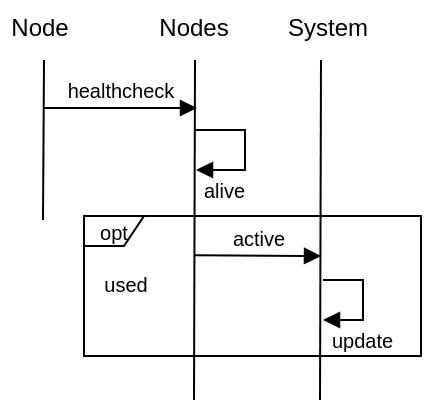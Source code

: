 <mxfile version="13.6.5" type="device"><diagram id="U2F_l6DqBPL3FHr87aGL" name="Page-1"><mxGraphModel dx="946" dy="556" grid="1" gridSize="10" guides="1" tooltips="1" connect="1" arrows="1" fold="1" page="1" pageScale="1" pageWidth="850" pageHeight="1100" math="0" shadow="0"><root><mxCell id="0"/><mxCell id="1" parent="0"/><mxCell id="f3iaK6QDM1MP7p9Vda48-1" value="" style="endArrow=none;html=1;" edge="1" parent="1"><mxGeometry width="50" height="50" relative="1" as="geometry"><mxPoint x="543" y="800" as="sourcePoint"/><mxPoint x="543.5" y="630" as="targetPoint"/></mxGeometry></mxCell><mxCell id="f3iaK6QDM1MP7p9Vda48-2" value="" style="endArrow=none;html=1;" edge="1" parent="1"><mxGeometry width="50" height="50" relative="1" as="geometry"><mxPoint x="480" y="800" as="sourcePoint"/><mxPoint x="480.5" y="630" as="targetPoint"/></mxGeometry></mxCell><mxCell id="f3iaK6QDM1MP7p9Vda48-3" value="System" style="text;align=center;fontStyle=0;verticalAlign=middle;spacingLeft=3;spacingRight=3;strokeColor=none;rotatable=0;points=[[0,0.5],[1,0.5]];portConstraint=eastwest;" vertex="1" parent="1"><mxGeometry x="527.5" y="600" width="39" height="26" as="geometry"/></mxCell><mxCell id="f3iaK6QDM1MP7p9Vda48-4" value="Nodes" style="text;align=center;fontStyle=0;verticalAlign=middle;spacingLeft=3;spacingRight=3;strokeColor=none;rotatable=0;points=[[0,0.5],[1,0.5]];portConstraint=eastwest;" vertex="1" parent="1"><mxGeometry x="460.5" y="600" width="39" height="26" as="geometry"/></mxCell><mxCell id="f3iaK6QDM1MP7p9Vda48-5" value="" style="endArrow=none;html=1;" edge="1" parent="1"><mxGeometry width="50" height="50" relative="1" as="geometry"><mxPoint x="404.5" y="710" as="sourcePoint"/><mxPoint x="405.0" y="630" as="targetPoint"/></mxGeometry></mxCell><mxCell id="f3iaK6QDM1MP7p9Vda48-6" value="Node" style="text;align=center;fontStyle=0;verticalAlign=middle;spacingLeft=3;spacingRight=3;strokeColor=none;rotatable=0;points=[[0,0.5],[1,0.5]];portConstraint=eastwest;" vertex="1" parent="1"><mxGeometry x="383.5" y="600" width="39" height="26" as="geometry"/></mxCell><mxCell id="f3iaK6QDM1MP7p9Vda48-7" value="healthcheck" style="html=1;verticalAlign=bottom;endArrow=block;fontSize=10;" edge="1" parent="1"><mxGeometry width="80" relative="1" as="geometry"><mxPoint x="404.5" y="654" as="sourcePoint"/><mxPoint x="481.5" y="654" as="targetPoint"/></mxGeometry></mxCell><mxCell id="f3iaK6QDM1MP7p9Vda48-8" value="opt" style="shape=umlFrame;whiteSpace=wrap;html=1;strokeWidth=1;fontSize=10;width=30;height=15;" vertex="1" parent="1"><mxGeometry x="425" y="708" width="168.5" height="70" as="geometry"/></mxCell><mxCell id="f3iaK6QDM1MP7p9Vda48-9" value="alive" style="edgeStyle=orthogonalEdgeStyle;html=1;align=left;spacingLeft=2;endArrow=block;rounded=0;fontSize=10;" edge="1" parent="1"><mxGeometry x="1" y="10" relative="1" as="geometry"><mxPoint x="480.5" y="665" as="sourcePoint"/><Array as="points"><mxPoint x="505.5" y="665"/></Array><mxPoint x="481" y="685" as="targetPoint"/><mxPoint as="offset"/></mxGeometry></mxCell><mxCell id="f3iaK6QDM1MP7p9Vda48-10" value="used" style="text;html=1;strokeColor=none;fillColor=none;align=center;verticalAlign=middle;whiteSpace=wrap;rounded=0;fontSize=10;" vertex="1" parent="1"><mxGeometry x="426" y="732" width="40" height="20" as="geometry"/></mxCell><mxCell id="f3iaK6QDM1MP7p9Vda48-11" value="active" style="html=1;verticalAlign=bottom;endArrow=block;fontSize=10;" edge="1" parent="1"><mxGeometry width="80" relative="1" as="geometry"><mxPoint x="480.5" y="727.58" as="sourcePoint"/><mxPoint x="543.5" y="728" as="targetPoint"/></mxGeometry></mxCell><mxCell id="f3iaK6QDM1MP7p9Vda48-12" value="update" style="edgeStyle=orthogonalEdgeStyle;html=1;align=left;spacingLeft=2;endArrow=block;rounded=0;entryX=1;entryY=0;fontSize=10;" edge="1" parent="1"><mxGeometry x="1" y="10" relative="1" as="geometry"><mxPoint x="544.5" y="740" as="sourcePoint"/><Array as="points"><mxPoint x="564.5" y="740"/></Array><mxPoint x="544.5" y="760" as="targetPoint"/><mxPoint as="offset"/></mxGeometry></mxCell><mxCell id="f3iaK6QDM1MP7p9Vda48-13" value="" style="shape=image;html=1;verticalAlign=top;verticalLabelPosition=bottom;labelBackgroundColor=#ffffff;imageAspect=0;aspect=fixed;image=https://cdn1.iconfinder.com/data/icons/gradak-interface/32/interface-78-128.png;strokeWidth=20;" vertex="1" parent="1"><mxGeometry x="384.5" y="688" width="40" height="40" as="geometry"/></mxCell></root></mxGraphModel></diagram></mxfile>